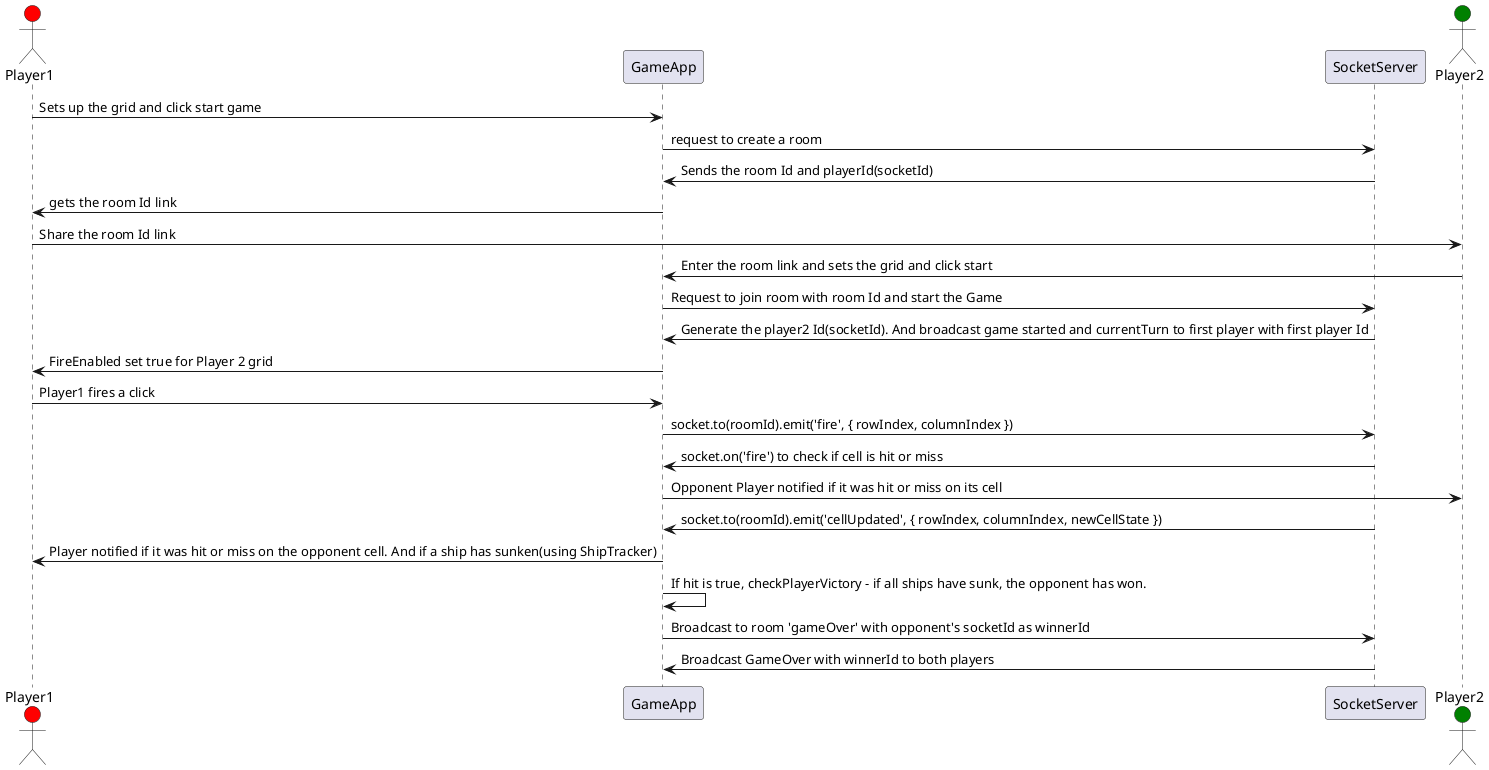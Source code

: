 @startuml
actor Player1 #red

participant GameApp
participant SocketServer

actor Player2 #green



Player1->GameApp: Sets up the grid and click start game
GameApp->SocketServer: request to create a room
SocketServer->GameApp: Sends the room Id and playerId(socketId)
GameApp-> Player1: gets the room Id link
Player1 -> Player2 : Share the room Id link
Player2 -> GameApp : Enter the room link and sets the grid and click start
GameApp->SocketServer: Request to join room with room Id and start the Game
SocketServer -> GameApp : Generate the player2 Id(socketId). And broadcast game started and currentTurn to first player with first player Id
GameApp -> Player1 : FireEnabled set true for Player 2 grid
Player1 -> GameApp : Player1 fires a click
GameApp -> SocketServer: socket.to(roomId).emit('fire', { rowIndex, columnIndex })
SocketServer -> GameApp: socket.on('fire') to check if cell is hit or miss
GameApp -> Player2: Opponent Player notified if it was hit or miss on its cell
SocketServer -> GameApp: socket.to(roomId).emit('cellUpdated', { rowIndex, columnIndex, newCellState })
GameApp -> Player1: Player notified if it was hit or miss on the opponent cell. And if a ship has sunken(using ShipTracker)
GameApp -> GameApp:  If hit is true, checkPlayerVictory - if all ships have sunk, the opponent has won.
GameApp -> SocketServer: Broadcast to room 'gameOver' with opponent's socketId as winnerId
SocketServer->GameApp:Broadcast GameOver with winnerId to both players
@enduml